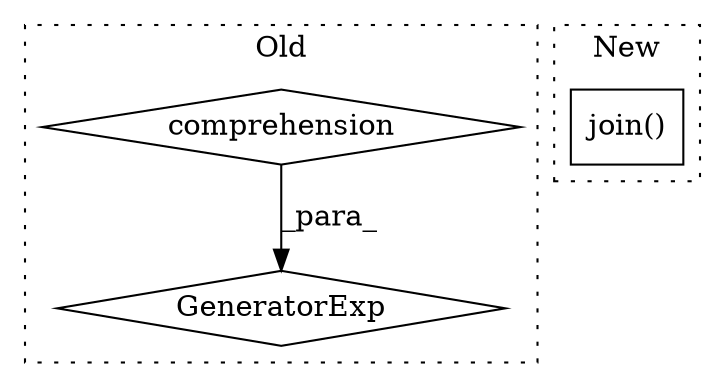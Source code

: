 digraph G {
subgraph cluster0 {
1 [label="GeneratorExp" a="55" s="1359" l="1" shape="diamond"];
3 [label="comprehension" a="45" s="1361" l="3" shape="diamond"];
label = "Old";
style="dotted";
}
subgraph cluster1 {
2 [label="join()" a="75" s="1623,1645" l="9,1" shape="box"];
label = "New";
style="dotted";
}
3 -> 1 [label="_para_"];
}